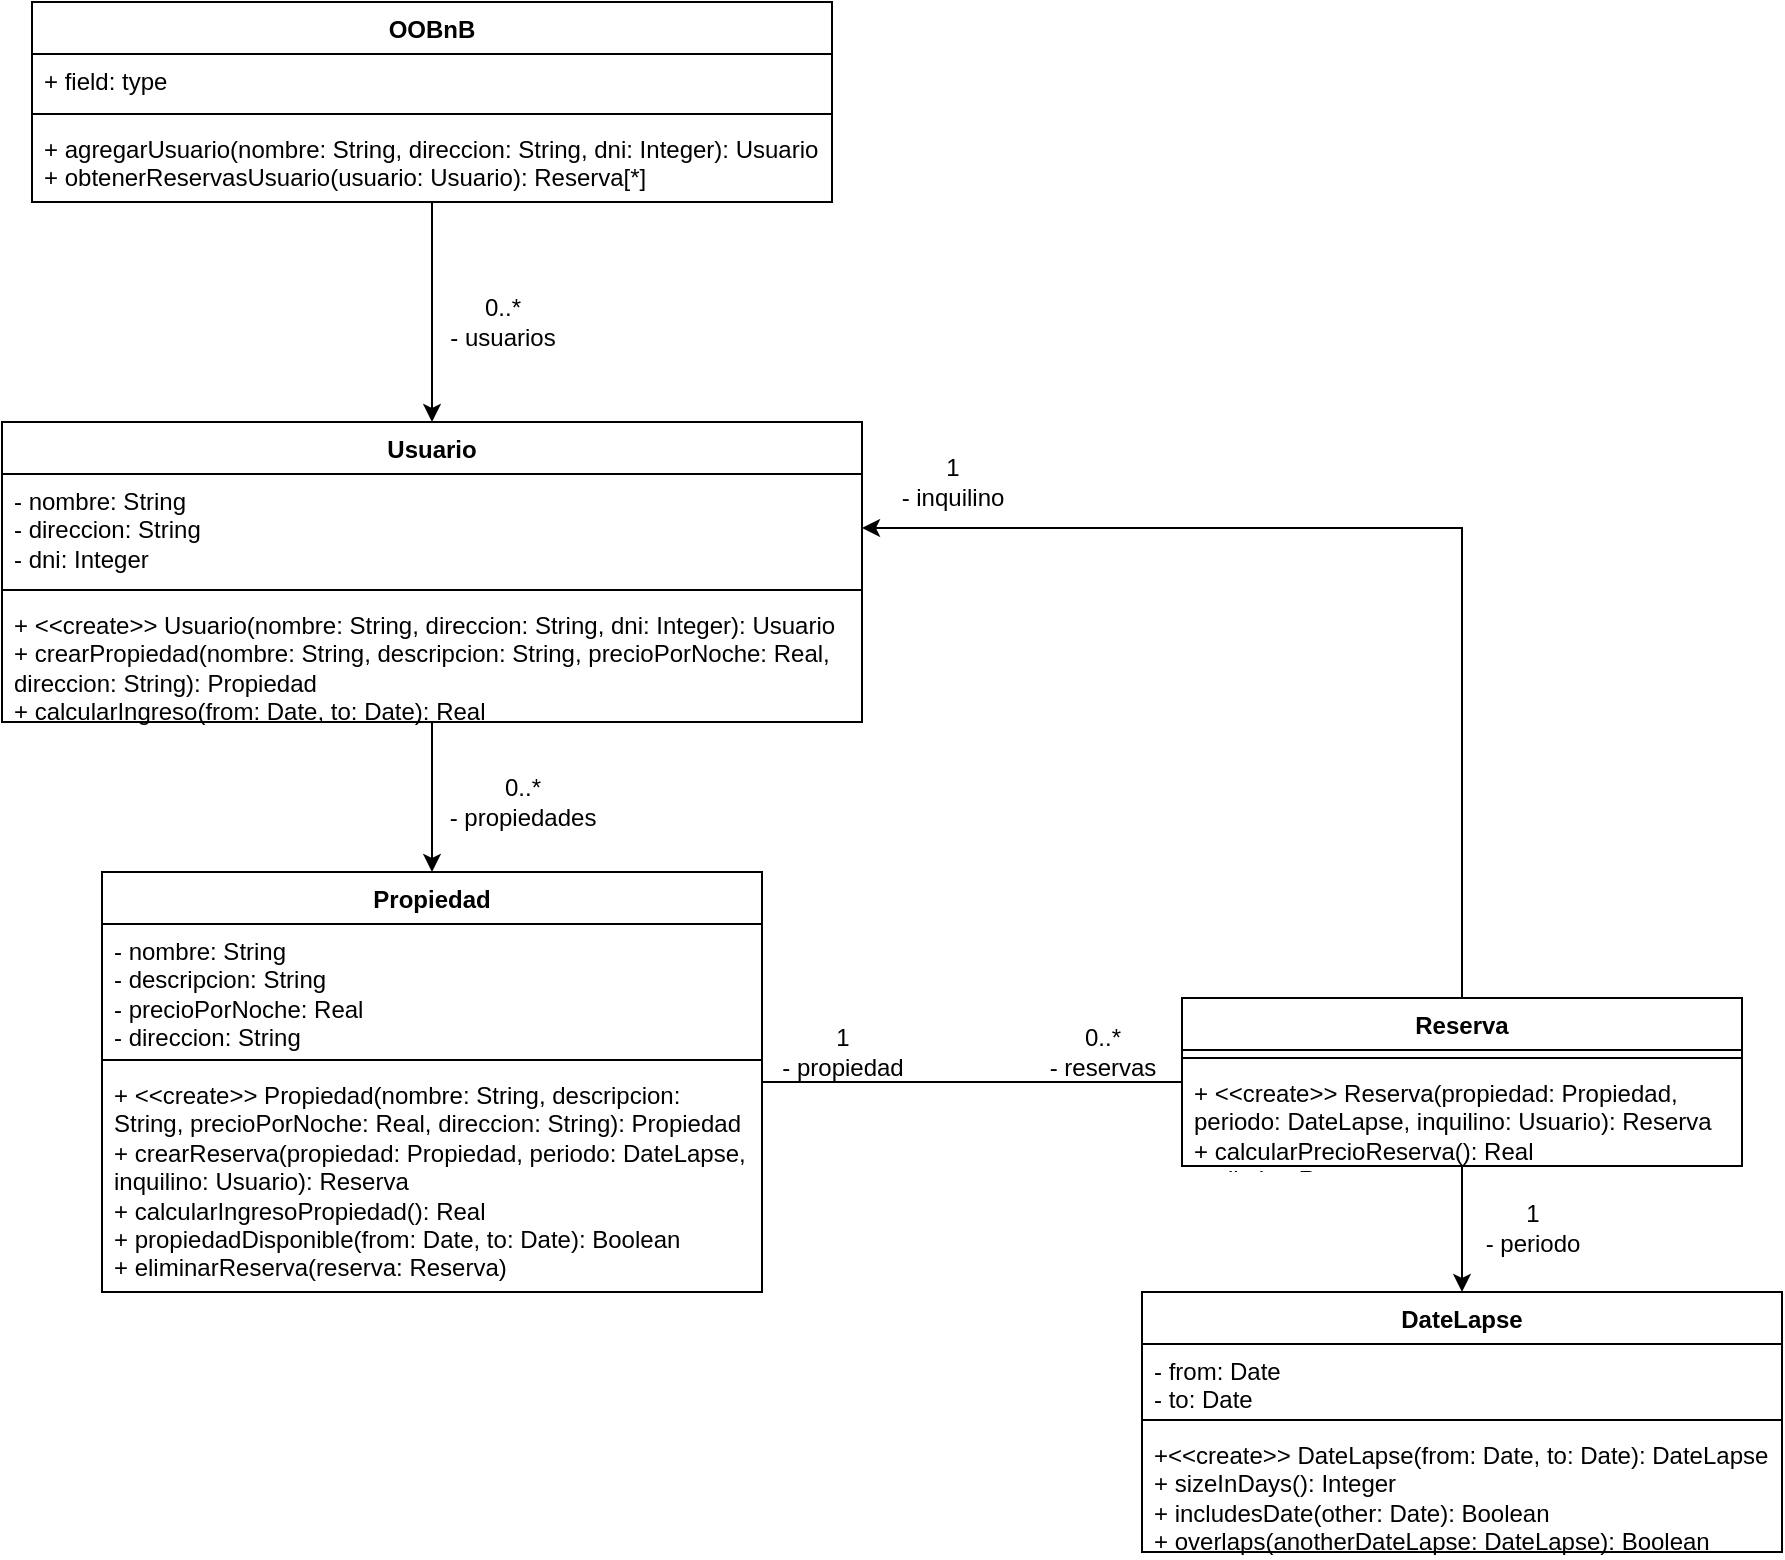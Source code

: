 <mxfile version="21.5.0" type="device">
  <diagram name="Página-1" id="mlmi7UfRwgSo01Ucy_nZ">
    <mxGraphModel dx="801" dy="511" grid="1" gridSize="10" guides="1" tooltips="1" connect="1" arrows="1" fold="1" page="1" pageScale="1" pageWidth="827" pageHeight="1169" math="0" shadow="0">
      <root>
        <mxCell id="0" />
        <mxCell id="1" parent="0" />
        <mxCell id="Z5KG1NS2jDZ5b-GHxfdR-20" style="edgeStyle=orthogonalEdgeStyle;rounded=0;orthogonalLoop=1;jettySize=auto;html=1;" parent="1" source="Z5KG1NS2jDZ5b-GHxfdR-1" target="Z5KG1NS2jDZ5b-GHxfdR-11" edge="1">
          <mxGeometry relative="1" as="geometry" />
        </mxCell>
        <mxCell id="Z5KG1NS2jDZ5b-GHxfdR-1" value="Usuario" style="swimlane;fontStyle=1;align=center;verticalAlign=top;childLayout=stackLayout;horizontal=1;startSize=26;horizontalStack=0;resizeParent=1;resizeParentMax=0;resizeLast=0;collapsible=1;marginBottom=0;whiteSpace=wrap;html=1;" parent="1" vertex="1">
          <mxGeometry x="150" y="270" width="430" height="150" as="geometry" />
        </mxCell>
        <mxCell id="Z5KG1NS2jDZ5b-GHxfdR-2" value="- nombre: String&lt;br&gt;- direccion: String&lt;br&gt;- dni: Integer" style="text;strokeColor=none;fillColor=none;align=left;verticalAlign=top;spacingLeft=4;spacingRight=4;overflow=hidden;rotatable=0;points=[[0,0.5],[1,0.5]];portConstraint=eastwest;whiteSpace=wrap;html=1;" parent="Z5KG1NS2jDZ5b-GHxfdR-1" vertex="1">
          <mxGeometry y="26" width="430" height="54" as="geometry" />
        </mxCell>
        <mxCell id="Z5KG1NS2jDZ5b-GHxfdR-3" value="" style="line;strokeWidth=1;fillColor=none;align=left;verticalAlign=middle;spacingTop=-1;spacingLeft=3;spacingRight=3;rotatable=0;labelPosition=right;points=[];portConstraint=eastwest;strokeColor=inherit;" parent="Z5KG1NS2jDZ5b-GHxfdR-1" vertex="1">
          <mxGeometry y="80" width="430" height="8" as="geometry" />
        </mxCell>
        <mxCell id="Z5KG1NS2jDZ5b-GHxfdR-4" value="+ &amp;lt;&amp;lt;create&amp;gt;&amp;gt; Usuario(nombre: String, direccion: String, dni: Integer): Usuario&lt;br&gt;+ crearPropiedad(nombre: String, descripcion: String, precioPorNoche: Real, direccion: String): Propiedad&lt;br&gt;+ calcularIngreso(from: Date, to: Date): Real" style="text;strokeColor=none;fillColor=none;align=left;verticalAlign=top;spacingLeft=4;spacingRight=4;overflow=hidden;rotatable=0;points=[[0,0.5],[1,0.5]];portConstraint=eastwest;whiteSpace=wrap;html=1;" parent="Z5KG1NS2jDZ5b-GHxfdR-1" vertex="1">
          <mxGeometry y="88" width="430" height="62" as="geometry" />
        </mxCell>
        <mxCell id="Z5KG1NS2jDZ5b-GHxfdR-9" style="edgeStyle=orthogonalEdgeStyle;rounded=0;orthogonalLoop=1;jettySize=auto;html=1;" parent="1" source="Z5KG1NS2jDZ5b-GHxfdR-5" target="Z5KG1NS2jDZ5b-GHxfdR-1" edge="1">
          <mxGeometry relative="1" as="geometry" />
        </mxCell>
        <mxCell id="Z5KG1NS2jDZ5b-GHxfdR-5" value="OOBnB" style="swimlane;fontStyle=1;align=center;verticalAlign=top;childLayout=stackLayout;horizontal=1;startSize=26;horizontalStack=0;resizeParent=1;resizeParentMax=0;resizeLast=0;collapsible=1;marginBottom=0;whiteSpace=wrap;html=1;" parent="1" vertex="1">
          <mxGeometry x="165" y="60" width="400" height="100" as="geometry" />
        </mxCell>
        <mxCell id="Z5KG1NS2jDZ5b-GHxfdR-6" value="+ field: type" style="text;strokeColor=none;fillColor=none;align=left;verticalAlign=top;spacingLeft=4;spacingRight=4;overflow=hidden;rotatable=0;points=[[0,0.5],[1,0.5]];portConstraint=eastwest;whiteSpace=wrap;html=1;" parent="Z5KG1NS2jDZ5b-GHxfdR-5" vertex="1">
          <mxGeometry y="26" width="400" height="26" as="geometry" />
        </mxCell>
        <mxCell id="Z5KG1NS2jDZ5b-GHxfdR-7" value="" style="line;strokeWidth=1;fillColor=none;align=left;verticalAlign=middle;spacingTop=-1;spacingLeft=3;spacingRight=3;rotatable=0;labelPosition=right;points=[];portConstraint=eastwest;strokeColor=inherit;" parent="Z5KG1NS2jDZ5b-GHxfdR-5" vertex="1">
          <mxGeometry y="52" width="400" height="8" as="geometry" />
        </mxCell>
        <mxCell id="Z5KG1NS2jDZ5b-GHxfdR-8" value="+ agregarUsuario(nombre: String, direccion: String, dni: Integer): Usuario&lt;br&gt;+ obtenerReservasUsuario(usuario: Usuario): Reserva[*]" style="text;strokeColor=none;fillColor=none;align=left;verticalAlign=top;spacingLeft=4;spacingRight=4;overflow=hidden;rotatable=0;points=[[0,0.5],[1,0.5]];portConstraint=eastwest;whiteSpace=wrap;html=1;" parent="Z5KG1NS2jDZ5b-GHxfdR-5" vertex="1">
          <mxGeometry y="60" width="400" height="40" as="geometry" />
        </mxCell>
        <mxCell id="Z5KG1NS2jDZ5b-GHxfdR-10" value="0..*&lt;br&gt;- usuarios" style="text;html=1;align=center;verticalAlign=middle;resizable=0;points=[];autosize=1;strokeColor=none;fillColor=none;" parent="1" vertex="1">
          <mxGeometry x="360" y="200" width="80" height="40" as="geometry" />
        </mxCell>
        <mxCell id="Z5KG1NS2jDZ5b-GHxfdR-24" style="edgeStyle=orthogonalEdgeStyle;rounded=0;orthogonalLoop=1;jettySize=auto;html=1;endArrow=none;endFill=0;" parent="1" source="Z5KG1NS2jDZ5b-GHxfdR-11" target="Z5KG1NS2jDZ5b-GHxfdR-15" edge="1">
          <mxGeometry relative="1" as="geometry" />
        </mxCell>
        <mxCell id="Z5KG1NS2jDZ5b-GHxfdR-11" value="Propiedad" style="swimlane;fontStyle=1;align=center;verticalAlign=top;childLayout=stackLayout;horizontal=1;startSize=26;horizontalStack=0;resizeParent=1;resizeParentMax=0;resizeLast=0;collapsible=1;marginBottom=0;whiteSpace=wrap;html=1;" parent="1" vertex="1">
          <mxGeometry x="200" y="495" width="330" height="210" as="geometry" />
        </mxCell>
        <mxCell id="Z5KG1NS2jDZ5b-GHxfdR-12" value="- nombre: String&lt;br&gt;- descripcion: String&lt;br&gt;- precioPorNoche: Real&lt;br&gt;- direccion: String" style="text;strokeColor=none;fillColor=none;align=left;verticalAlign=top;spacingLeft=4;spacingRight=4;overflow=hidden;rotatable=0;points=[[0,0.5],[1,0.5]];portConstraint=eastwest;whiteSpace=wrap;html=1;" parent="Z5KG1NS2jDZ5b-GHxfdR-11" vertex="1">
          <mxGeometry y="26" width="330" height="64" as="geometry" />
        </mxCell>
        <mxCell id="Z5KG1NS2jDZ5b-GHxfdR-13" value="" style="line;strokeWidth=1;fillColor=none;align=left;verticalAlign=middle;spacingTop=-1;spacingLeft=3;spacingRight=3;rotatable=0;labelPosition=right;points=[];portConstraint=eastwest;strokeColor=inherit;" parent="Z5KG1NS2jDZ5b-GHxfdR-11" vertex="1">
          <mxGeometry y="90" width="330" height="8" as="geometry" />
        </mxCell>
        <mxCell id="Z5KG1NS2jDZ5b-GHxfdR-14" value="+ &amp;lt;&amp;lt;create&amp;gt;&amp;gt; Propiedad(nombre: String, descripcion: String, precioPorNoche: Real, direccion: String): Propiedad&lt;br&gt;+ crearReserva(propiedad: Propiedad, periodo: DateLapse, inquilino: Usuario): Reserva&lt;br&gt;+ calcularIngresoPropiedad(): Real&lt;br&gt;+ propiedadDisponible(from: Date, to: Date): Boolean&lt;br&gt;+ eliminarReserva(reserva: Reserva)" style="text;strokeColor=none;fillColor=none;align=left;verticalAlign=top;spacingLeft=4;spacingRight=4;overflow=hidden;rotatable=0;points=[[0,0.5],[1,0.5]];portConstraint=eastwest;whiteSpace=wrap;html=1;" parent="Z5KG1NS2jDZ5b-GHxfdR-11" vertex="1">
          <mxGeometry y="98" width="330" height="112" as="geometry" />
        </mxCell>
        <mxCell id="Z5KG1NS2jDZ5b-GHxfdR-21" style="edgeStyle=orthogonalEdgeStyle;rounded=0;orthogonalLoop=1;jettySize=auto;html=1;" parent="1" source="Z5KG1NS2jDZ5b-GHxfdR-15" target="Z5KG1NS2jDZ5b-GHxfdR-2" edge="1">
          <mxGeometry relative="1" as="geometry" />
        </mxCell>
        <mxCell id="Z5KG1NS2jDZ5b-GHxfdR-32" style="edgeStyle=orthogonalEdgeStyle;rounded=0;orthogonalLoop=1;jettySize=auto;html=1;" parent="1" source="Z5KG1NS2jDZ5b-GHxfdR-15" target="Z5KG1NS2jDZ5b-GHxfdR-28" edge="1">
          <mxGeometry relative="1" as="geometry" />
        </mxCell>
        <mxCell id="Z5KG1NS2jDZ5b-GHxfdR-15" value="Reserva" style="swimlane;fontStyle=1;align=center;verticalAlign=top;childLayout=stackLayout;horizontal=1;startSize=26;horizontalStack=0;resizeParent=1;resizeParentMax=0;resizeLast=0;collapsible=1;marginBottom=0;whiteSpace=wrap;html=1;" parent="1" vertex="1">
          <mxGeometry x="740" y="558" width="280" height="84" as="geometry" />
        </mxCell>
        <mxCell id="Z5KG1NS2jDZ5b-GHxfdR-17" value="" style="line;strokeWidth=1;fillColor=none;align=left;verticalAlign=middle;spacingTop=-1;spacingLeft=3;spacingRight=3;rotatable=0;labelPosition=right;points=[];portConstraint=eastwest;strokeColor=inherit;" parent="Z5KG1NS2jDZ5b-GHxfdR-15" vertex="1">
          <mxGeometry y="26" width="280" height="8" as="geometry" />
        </mxCell>
        <mxCell id="Z5KG1NS2jDZ5b-GHxfdR-18" value="+ &amp;lt;&amp;lt;create&amp;gt;&amp;gt; Reserva(propiedad: Propiedad, periodo: DateLapse, inquilino: Usuario): Reserva&lt;br&gt;+ calcularPrecioReserva(): Real&lt;br&gt;+ eliminarReserva" style="text;strokeColor=none;fillColor=none;align=left;verticalAlign=top;spacingLeft=4;spacingRight=4;overflow=hidden;rotatable=0;points=[[0,0.5],[1,0.5]];portConstraint=eastwest;whiteSpace=wrap;html=1;" parent="Z5KG1NS2jDZ5b-GHxfdR-15" vertex="1">
          <mxGeometry y="34" width="280" height="50" as="geometry" />
        </mxCell>
        <mxCell id="Z5KG1NS2jDZ5b-GHxfdR-23" value="1&lt;br&gt;- inquilino" style="text;html=1;align=center;verticalAlign=middle;resizable=0;points=[];autosize=1;strokeColor=none;fillColor=none;" parent="1" vertex="1">
          <mxGeometry x="590" y="280" width="70" height="40" as="geometry" />
        </mxCell>
        <mxCell id="Z5KG1NS2jDZ5b-GHxfdR-25" value="0..*&lt;br&gt;- reservas" style="text;html=1;align=center;verticalAlign=middle;resizable=0;points=[];autosize=1;strokeColor=none;fillColor=none;" parent="1" vertex="1">
          <mxGeometry x="660" y="565" width="80" height="40" as="geometry" />
        </mxCell>
        <mxCell id="Z5KG1NS2jDZ5b-GHxfdR-26" value="0..*&lt;br&gt;- propiedades" style="text;html=1;align=center;verticalAlign=middle;resizable=0;points=[];autosize=1;strokeColor=none;fillColor=none;" parent="1" vertex="1">
          <mxGeometry x="360" y="440" width="100" height="40" as="geometry" />
        </mxCell>
        <mxCell id="Z5KG1NS2jDZ5b-GHxfdR-27" value="1&lt;br&gt;- propiedad" style="text;html=1;align=center;verticalAlign=middle;resizable=0;points=[];autosize=1;strokeColor=none;fillColor=none;" parent="1" vertex="1">
          <mxGeometry x="530" y="565" width="80" height="40" as="geometry" />
        </mxCell>
        <mxCell id="Z5KG1NS2jDZ5b-GHxfdR-28" value="DateLapse" style="swimlane;fontStyle=1;align=center;verticalAlign=top;childLayout=stackLayout;horizontal=1;startSize=26;horizontalStack=0;resizeParent=1;resizeParentMax=0;resizeLast=0;collapsible=1;marginBottom=0;whiteSpace=wrap;html=1;" parent="1" vertex="1">
          <mxGeometry x="720" y="705" width="320" height="130" as="geometry" />
        </mxCell>
        <mxCell id="Z5KG1NS2jDZ5b-GHxfdR-29" value="- from: Date&lt;br&gt;- to: Date" style="text;strokeColor=none;fillColor=none;align=left;verticalAlign=top;spacingLeft=4;spacingRight=4;overflow=hidden;rotatable=0;points=[[0,0.5],[1,0.5]];portConstraint=eastwest;whiteSpace=wrap;html=1;" parent="Z5KG1NS2jDZ5b-GHxfdR-28" vertex="1">
          <mxGeometry y="26" width="320" height="34" as="geometry" />
        </mxCell>
        <mxCell id="Z5KG1NS2jDZ5b-GHxfdR-30" value="" style="line;strokeWidth=1;fillColor=none;align=left;verticalAlign=middle;spacingTop=-1;spacingLeft=3;spacingRight=3;rotatable=0;labelPosition=right;points=[];portConstraint=eastwest;strokeColor=inherit;" parent="Z5KG1NS2jDZ5b-GHxfdR-28" vertex="1">
          <mxGeometry y="60" width="320" height="8" as="geometry" />
        </mxCell>
        <mxCell id="Z5KG1NS2jDZ5b-GHxfdR-31" value="+&amp;lt;&amp;lt;create&amp;gt;&amp;gt; DateLapse(from: Date, to: Date): DateLapse&lt;br&gt;+ sizeInDays(): Integer&lt;br&gt;+ includesDate(other: Date): Boolean&lt;br&gt;+ overlaps(anotherDateLapse: DateLapse): Boolean" style="text;strokeColor=none;fillColor=none;align=left;verticalAlign=top;spacingLeft=4;spacingRight=4;overflow=hidden;rotatable=0;points=[[0,0.5],[1,0.5]];portConstraint=eastwest;whiteSpace=wrap;html=1;" parent="Z5KG1NS2jDZ5b-GHxfdR-28" vertex="1">
          <mxGeometry y="68" width="320" height="62" as="geometry" />
        </mxCell>
        <mxCell id="Z5KG1NS2jDZ5b-GHxfdR-33" value="1&lt;br&gt;- periodo" style="text;html=1;align=center;verticalAlign=middle;resizable=0;points=[];autosize=1;strokeColor=none;fillColor=none;" parent="1" vertex="1">
          <mxGeometry x="880" y="653" width="70" height="40" as="geometry" />
        </mxCell>
      </root>
    </mxGraphModel>
  </diagram>
</mxfile>
